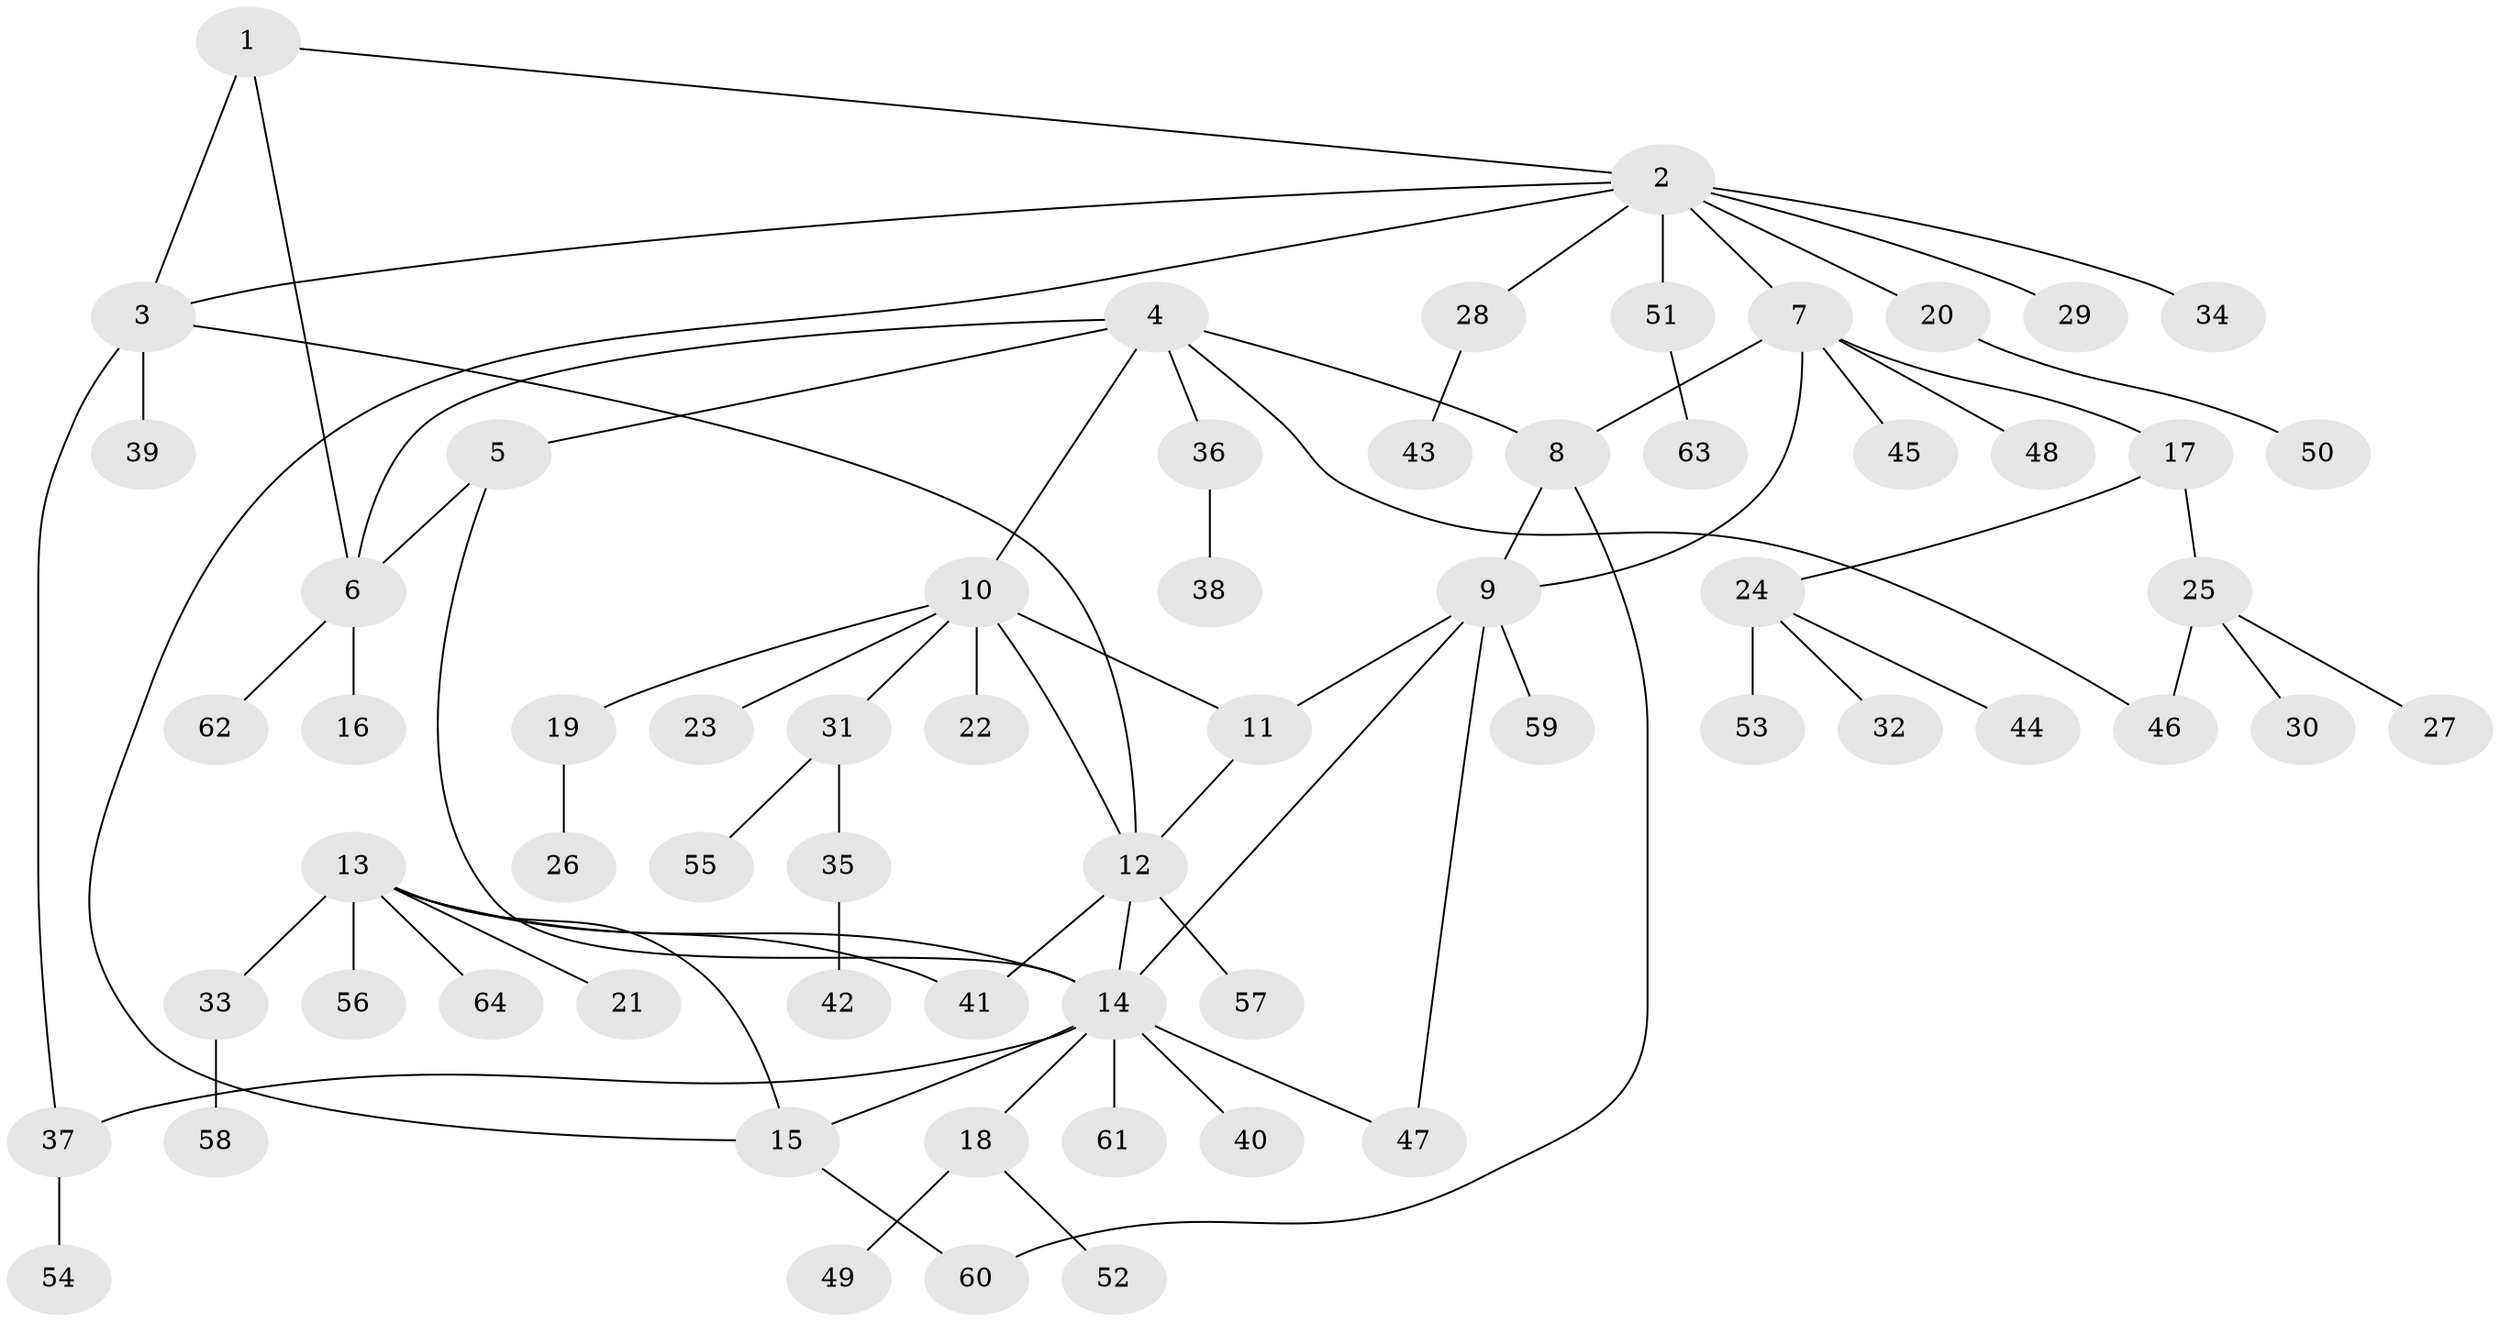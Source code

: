 // coarse degree distribution, {7: 0.045454545454545456, 4: 0.09090909090909091, 6: 0.06818181818181818, 11: 0.022727272727272728, 5: 0.045454545454545456, 1: 0.5, 2: 0.20454545454545456, 3: 0.022727272727272728}
// Generated by graph-tools (version 1.1) at 2025/19/03/04/25 18:19:40]
// undirected, 64 vertices, 79 edges
graph export_dot {
graph [start="1"]
  node [color=gray90,style=filled];
  1;
  2;
  3;
  4;
  5;
  6;
  7;
  8;
  9;
  10;
  11;
  12;
  13;
  14;
  15;
  16;
  17;
  18;
  19;
  20;
  21;
  22;
  23;
  24;
  25;
  26;
  27;
  28;
  29;
  30;
  31;
  32;
  33;
  34;
  35;
  36;
  37;
  38;
  39;
  40;
  41;
  42;
  43;
  44;
  45;
  46;
  47;
  48;
  49;
  50;
  51;
  52;
  53;
  54;
  55;
  56;
  57;
  58;
  59;
  60;
  61;
  62;
  63;
  64;
  1 -- 2;
  1 -- 3;
  1 -- 6;
  2 -- 3;
  2 -- 7;
  2 -- 15;
  2 -- 20;
  2 -- 28;
  2 -- 29;
  2 -- 34;
  2 -- 51;
  3 -- 12;
  3 -- 37;
  3 -- 39;
  4 -- 5;
  4 -- 6;
  4 -- 8;
  4 -- 10;
  4 -- 36;
  4 -- 46;
  5 -- 6;
  5 -- 14;
  6 -- 16;
  6 -- 62;
  7 -- 8;
  7 -- 9;
  7 -- 17;
  7 -- 45;
  7 -- 48;
  8 -- 9;
  8 -- 60;
  9 -- 11;
  9 -- 14;
  9 -- 47;
  9 -- 59;
  10 -- 11;
  10 -- 12;
  10 -- 19;
  10 -- 22;
  10 -- 23;
  10 -- 31;
  11 -- 12;
  12 -- 14;
  12 -- 41;
  12 -- 57;
  13 -- 14;
  13 -- 15;
  13 -- 21;
  13 -- 33;
  13 -- 41;
  13 -- 56;
  13 -- 64;
  14 -- 15;
  14 -- 18;
  14 -- 37;
  14 -- 40;
  14 -- 47;
  14 -- 61;
  15 -- 60;
  17 -- 24;
  17 -- 25;
  18 -- 49;
  18 -- 52;
  19 -- 26;
  20 -- 50;
  24 -- 32;
  24 -- 44;
  24 -- 53;
  25 -- 27;
  25 -- 30;
  25 -- 46;
  28 -- 43;
  31 -- 35;
  31 -- 55;
  33 -- 58;
  35 -- 42;
  36 -- 38;
  37 -- 54;
  51 -- 63;
}
